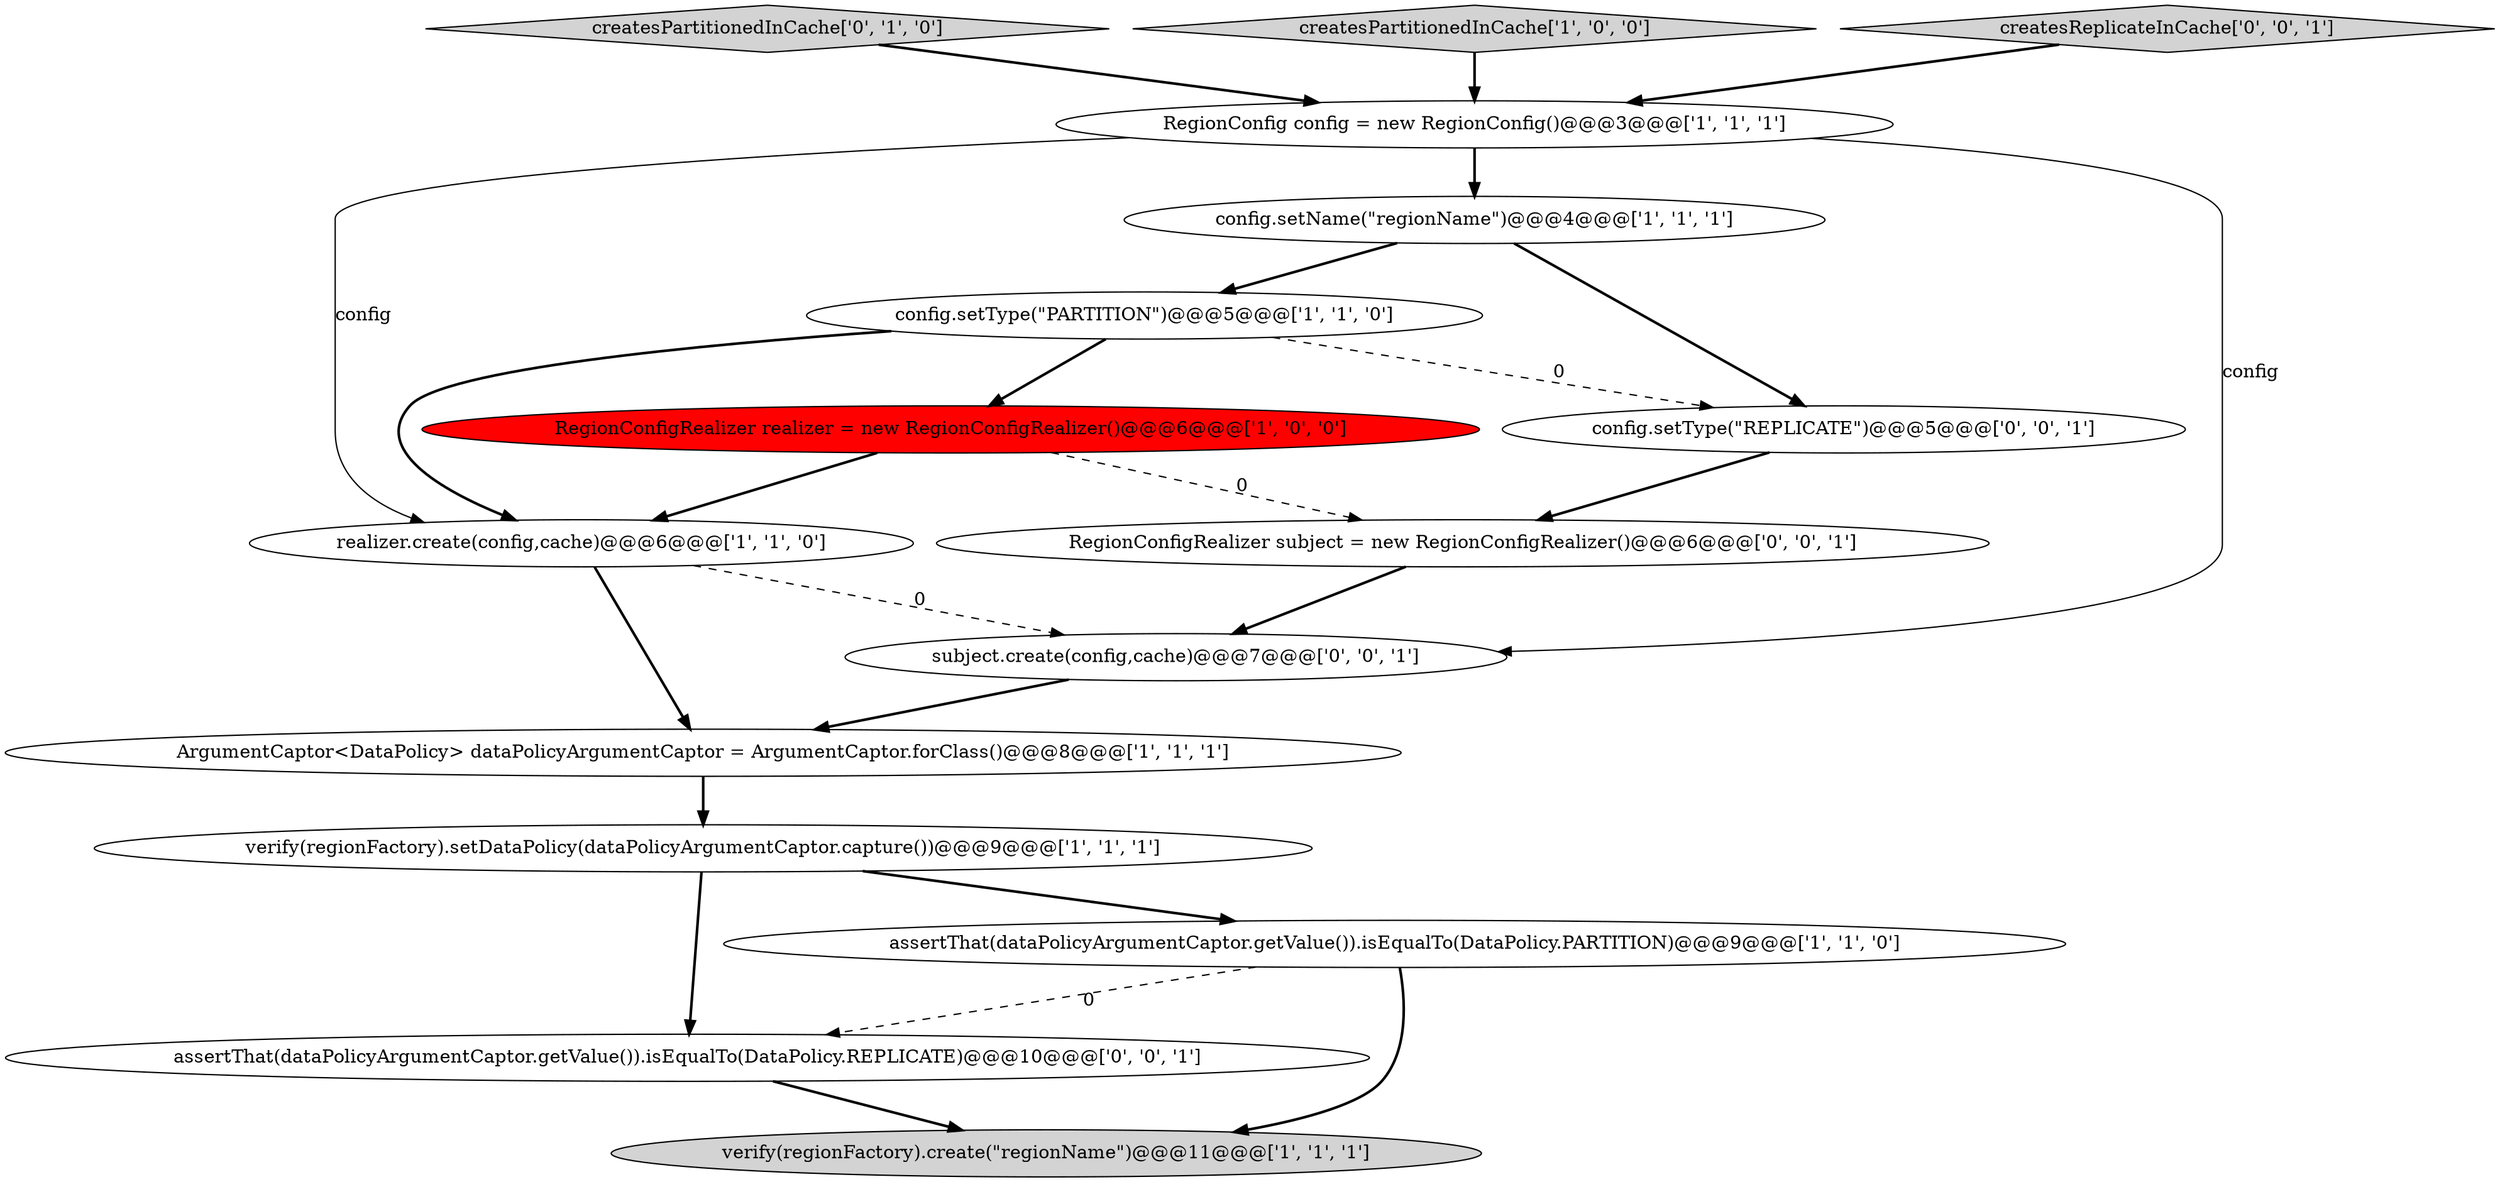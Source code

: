 digraph {
13 [style = filled, label = "RegionConfigRealizer subject = new RegionConfigRealizer()@@@6@@@['0', '0', '1']", fillcolor = white, shape = ellipse image = "AAA0AAABBB3BBB"];
15 [style = filled, label = "subject.create(config,cache)@@@7@@@['0', '0', '1']", fillcolor = white, shape = ellipse image = "AAA0AAABBB3BBB"];
9 [style = filled, label = "verify(regionFactory).setDataPolicy(dataPolicyArgumentCaptor.capture())@@@9@@@['1', '1', '1']", fillcolor = white, shape = ellipse image = "AAA0AAABBB1BBB"];
14 [style = filled, label = "assertThat(dataPolicyArgumentCaptor.getValue()).isEqualTo(DataPolicy.REPLICATE)@@@10@@@['0', '0', '1']", fillcolor = white, shape = ellipse image = "AAA0AAABBB3BBB"];
0 [style = filled, label = "RegionConfigRealizer realizer = new RegionConfigRealizer()@@@6@@@['1', '0', '0']", fillcolor = red, shape = ellipse image = "AAA1AAABBB1BBB"];
10 [style = filled, label = "createsPartitionedInCache['0', '1', '0']", fillcolor = lightgray, shape = diamond image = "AAA0AAABBB2BBB"];
4 [style = filled, label = "createsPartitionedInCache['1', '0', '0']", fillcolor = lightgray, shape = diamond image = "AAA0AAABBB1BBB"];
3 [style = filled, label = "ArgumentCaptor<DataPolicy> dataPolicyArgumentCaptor = ArgumentCaptor.forClass()@@@8@@@['1', '1', '1']", fillcolor = white, shape = ellipse image = "AAA0AAABBB1BBB"];
7 [style = filled, label = "verify(regionFactory).create(\"regionName\")@@@11@@@['1', '1', '1']", fillcolor = lightgray, shape = ellipse image = "AAA0AAABBB1BBB"];
5 [style = filled, label = "RegionConfig config = new RegionConfig()@@@3@@@['1', '1', '1']", fillcolor = white, shape = ellipse image = "AAA0AAABBB1BBB"];
12 [style = filled, label = "createsReplicateInCache['0', '0', '1']", fillcolor = lightgray, shape = diamond image = "AAA0AAABBB3BBB"];
2 [style = filled, label = "config.setType(\"PARTITION\")@@@5@@@['1', '1', '0']", fillcolor = white, shape = ellipse image = "AAA0AAABBB1BBB"];
11 [style = filled, label = "config.setType(\"REPLICATE\")@@@5@@@['0', '0', '1']", fillcolor = white, shape = ellipse image = "AAA0AAABBB3BBB"];
1 [style = filled, label = "assertThat(dataPolicyArgumentCaptor.getValue()).isEqualTo(DataPolicy.PARTITION)@@@9@@@['1', '1', '0']", fillcolor = white, shape = ellipse image = "AAA0AAABBB1BBB"];
8 [style = filled, label = "config.setName(\"regionName\")@@@4@@@['1', '1', '1']", fillcolor = white, shape = ellipse image = "AAA0AAABBB1BBB"];
6 [style = filled, label = "realizer.create(config,cache)@@@6@@@['1', '1', '0']", fillcolor = white, shape = ellipse image = "AAA0AAABBB1BBB"];
6->3 [style = bold, label=""];
5->8 [style = bold, label=""];
12->5 [style = bold, label=""];
1->14 [style = dashed, label="0"];
0->6 [style = bold, label=""];
2->6 [style = bold, label=""];
5->15 [style = solid, label="config"];
5->6 [style = solid, label="config"];
15->3 [style = bold, label=""];
1->7 [style = bold, label=""];
14->7 [style = bold, label=""];
3->9 [style = bold, label=""];
2->0 [style = bold, label=""];
10->5 [style = bold, label=""];
8->2 [style = bold, label=""];
6->15 [style = dashed, label="0"];
11->13 [style = bold, label=""];
0->13 [style = dashed, label="0"];
9->14 [style = bold, label=""];
2->11 [style = dashed, label="0"];
13->15 [style = bold, label=""];
9->1 [style = bold, label=""];
8->11 [style = bold, label=""];
4->5 [style = bold, label=""];
}
